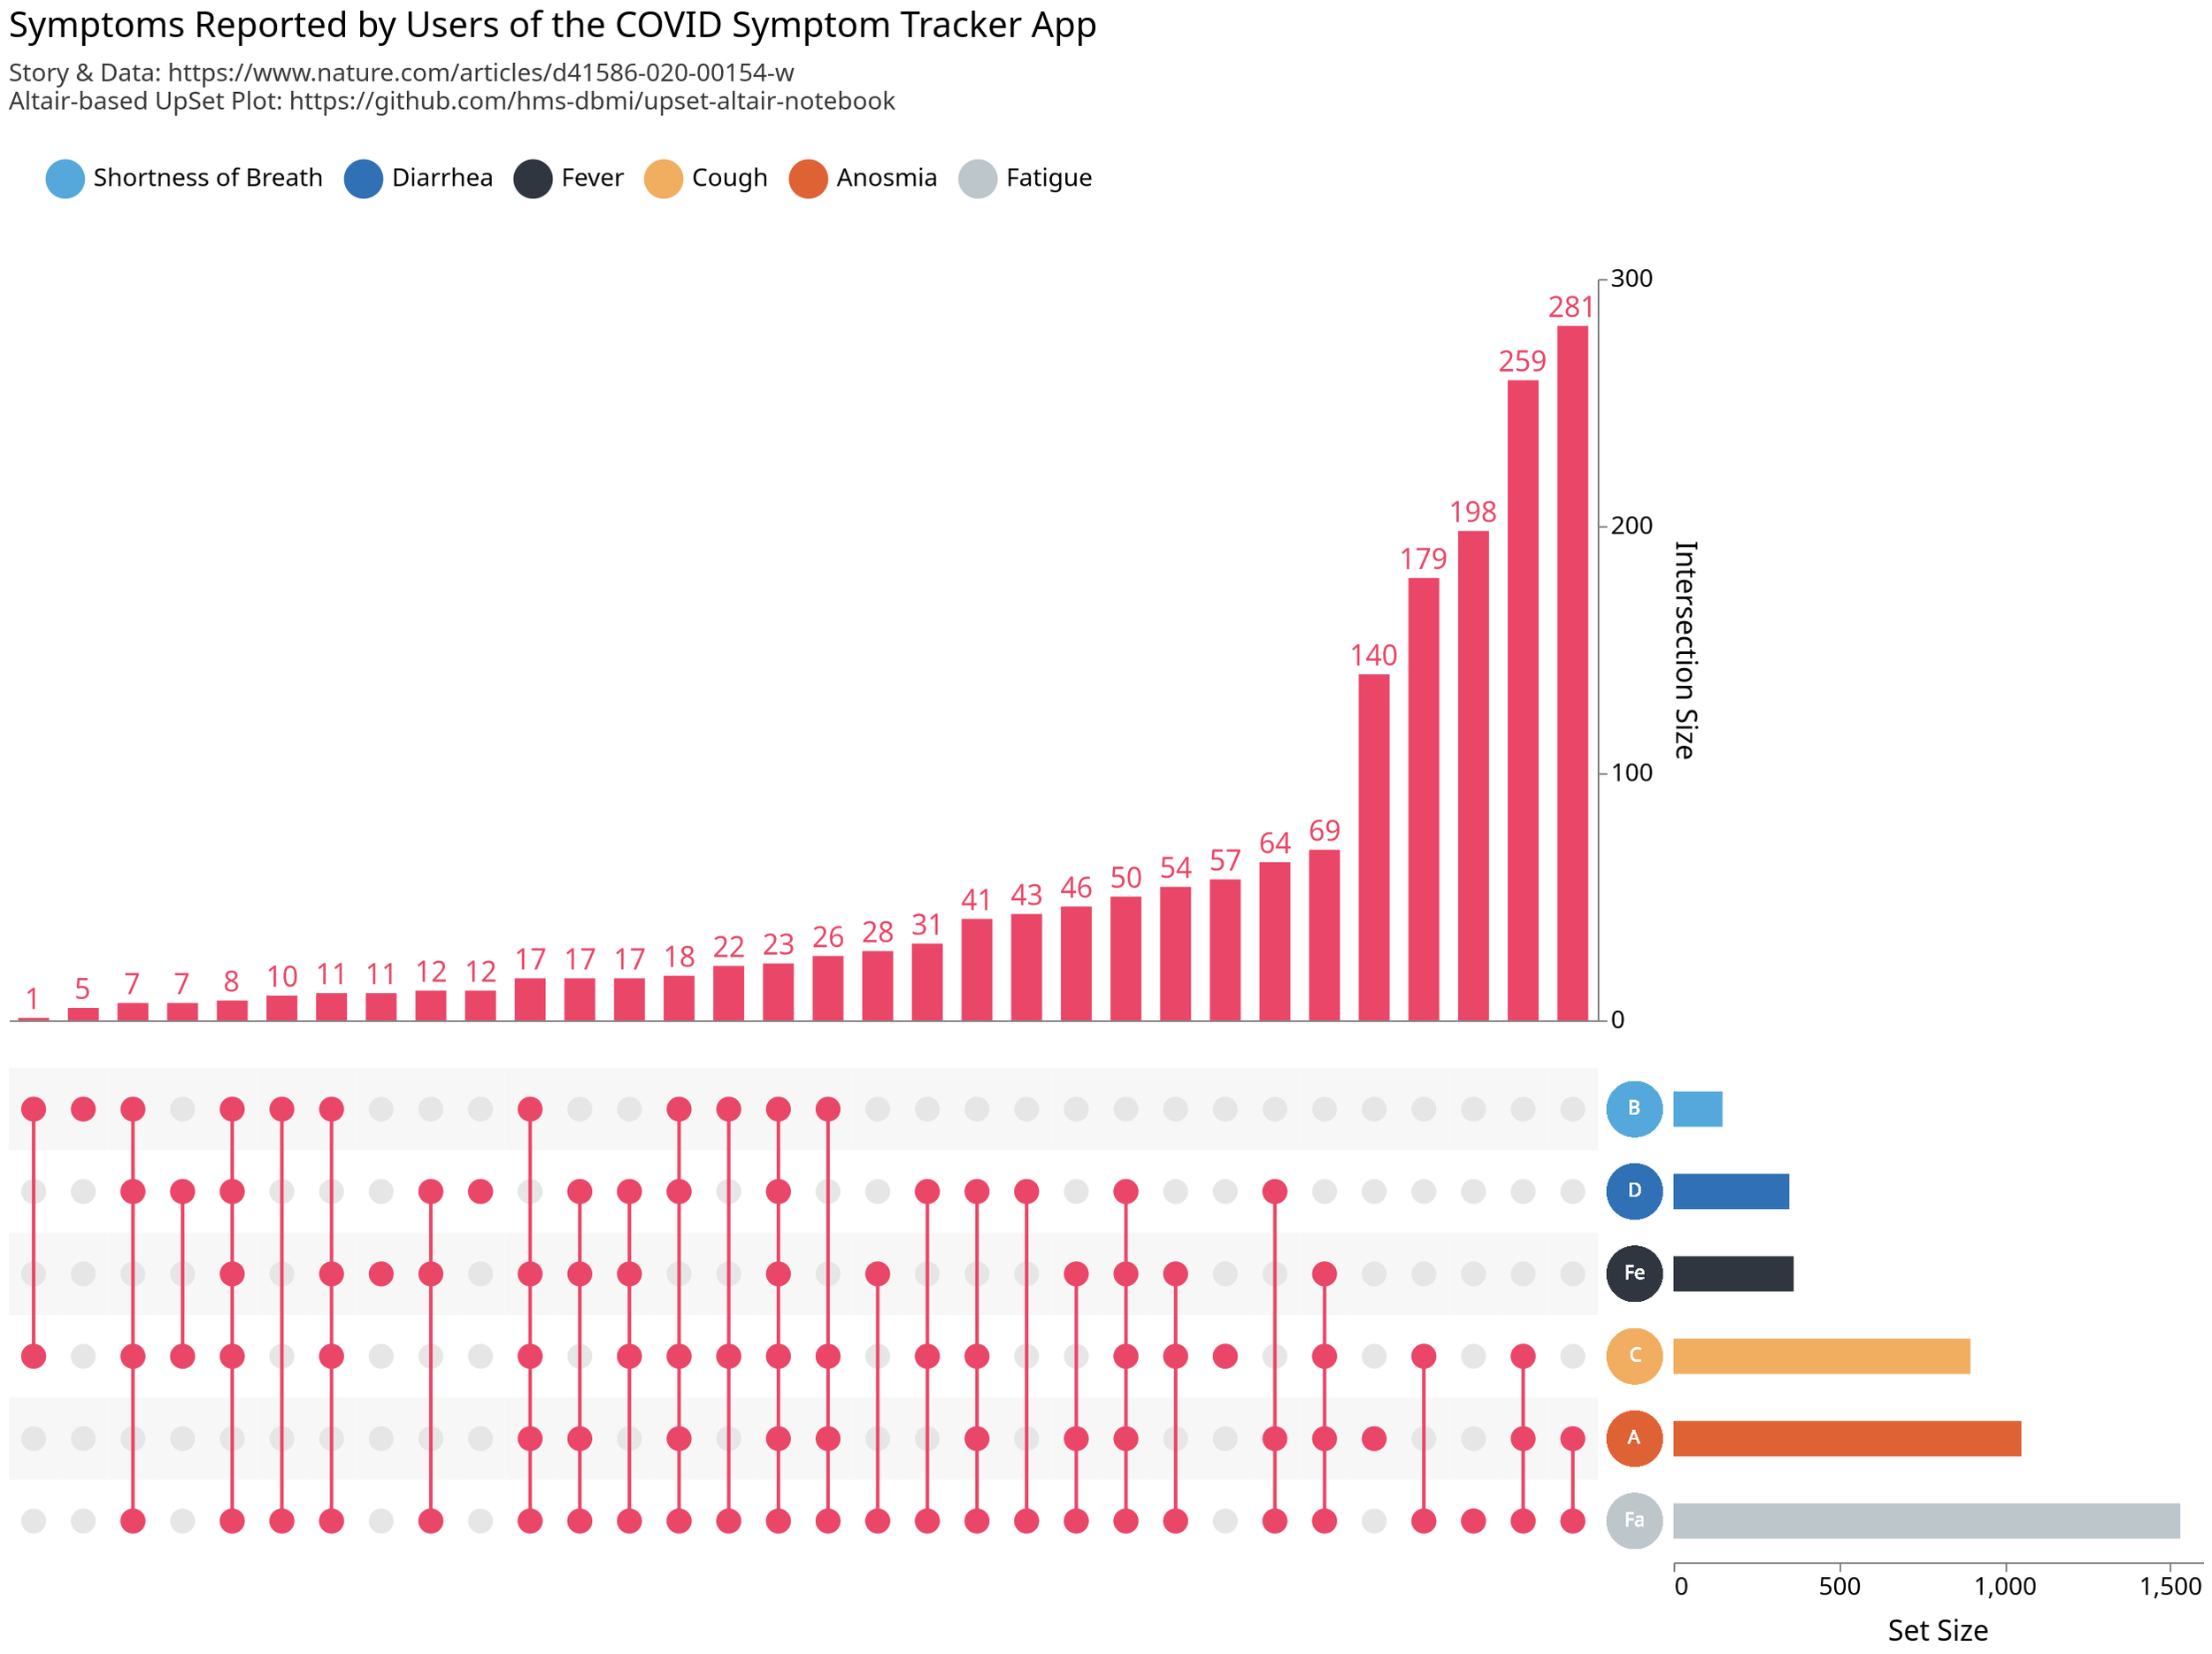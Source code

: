 {"config": {"view": {"continuousWidth": 400, "continuousHeight": 300, "stroke": null}, "axis": {"labelFontSize": 14, "labelFontWeight": 300, "titleFontSize": 16, "titleFontWeight": 400, "titlePadding": 10}, "concat": {"spacing": 0}, "legend": {"labelFontSize": 14, "labelFontWeight": 300, "orient": "top", "padding": 20, "symbolSize": 500.0, "symbolType": "circle", "titleFontSize": 16, "titleFontWeight": 400}, "title": {"anchor": "start", "fontSize": 18, "fontWeight": 400, "subtitlePadding": 10}}, "vconcat": [{"layer": [{"mark": {"type": "bar", "color": "#3A3A3A", "size": 17.5}, "encoding": {"color": {"condition": {"value": "#3A3A3A", "selection": {"not": "selector011"}}, "value": "#EA4667"}, "tooltip": [{"type": "quantitative", "aggregate": "max", "field": "count", "title": "Cardinality"}, {"type": "quantitative", "field": "degree", "title": "Degree"}], "x": {"type": "nominal", "axis": {"domain": true, "grid": false, "labels": false, "ticks": false}, "field": "intersection_id", "sort": {"field": "count", "order": "ascending"}, "title": null}, "y": {"type": "quantitative", "aggregate": "max", "axis": {"grid": false, "orient": "right", "tickCount": 3}, "field": "count", "title": "Intersection Size"}}, "height": 420.0, "selection": {"selector011": {"type": "single", "fields": ["intersection_id"], "on": "mouseover"}, "selector010": {"type": "multi", "fields": ["set"], "bind": "legend"}}, "transform": [{"filter": {"selection": "selector010"}}, {"pivot": "set", "value": "is_intersect", "groupby": ["intersection_id", "count"], "op": "max"}, {"aggregate": [{"op": "sum", "field": "count", "as": "count"}], "groupby": ["Shortness of Breath", "Diarrhea", "Fever", "Cough", "Anosmia", "Fatigue"]}, {"calculate": "(isDefined(datum['Shortness of Breath']) ? datum['Shortness of Breath'] : 0)+(isDefined(datum['Diarrhea']) ? datum['Diarrhea'] : 0)+(isDefined(datum['Fever']) ? datum['Fever'] : 0)+(isDefined(datum['Cough']) ? datum['Cough'] : 0)+(isDefined(datum['Anosmia']) ? datum['Anosmia'] : 0)+(isDefined(datum['Fatigue']) ? datum['Fatigue'] : 0)", "as": "degree"}, {"filter": "(datum['degree'] !== 0)"}, {"window": [{"op": "row_number", "field": "", "as": "intersection_id"}], "frame": [null, null]}, {"fold": ["Shortness of Breath", "Diarrhea", "Fever", "Cough", "Anosmia", "Fatigue"], "as": ["set", "is_intersect"]}, {"lookup": "set", "from": {"data": {"name": "data-edc52b94e708b8ac518e05227a1d24db"}, "key": "set", "fields": ["set_abbre"]}}, {"lookup": "set", "from": {"data": {"name": "data-845b010f0be9092a4e24abf6f511af02"}, "key": "set", "fields": ["set_order"]}}, {"filter": {"selection": "selector010"}}, {"window": [{"op": "distinct", "field": "set", "as": "set_order"}], "frame": [null, 0], "sort": [{"field": "set_order"}]}], "width": 900}, {"mark": {"type": "text", "color": "#3A3A3A", "dy": -10, "size": 16}, "encoding": {"color": {"condition": {"value": "#3A3A3A", "selection": {"not": "selector011"}}, "value": "#EA4667"}, "text": {"type": "quantitative", "field": "count", "format": ".0f"}, "tooltip": [{"type": "quantitative", "aggregate": "max", "field": "count", "title": "Cardinality"}, {"type": "quantitative", "field": "degree", "title": "Degree"}], "x": {"type": "nominal", "axis": {"domain": true, "grid": false, "labels": false, "ticks": false}, "field": "intersection_id", "sort": {"field": "count", "order": "ascending"}, "title": null}, "y": {"type": "quantitative", "aggregate": "max", "axis": {"grid": false, "orient": "right", "tickCount": 3}, "field": "count", "title": "Intersection Size"}}, "height": 420.0, "transform": [{"filter": {"selection": "selector010"}}, {"pivot": "set", "value": "is_intersect", "groupby": ["intersection_id", "count"], "op": "max"}, {"aggregate": [{"op": "sum", "field": "count", "as": "count"}], "groupby": ["Shortness of Breath", "Diarrhea", "Fever", "Cough", "Anosmia", "Fatigue"]}, {"calculate": "(isDefined(datum['Shortness of Breath']) ? datum['Shortness of Breath'] : 0)+(isDefined(datum['Diarrhea']) ? datum['Diarrhea'] : 0)+(isDefined(datum['Fever']) ? datum['Fever'] : 0)+(isDefined(datum['Cough']) ? datum['Cough'] : 0)+(isDefined(datum['Anosmia']) ? datum['Anosmia'] : 0)+(isDefined(datum['Fatigue']) ? datum['Fatigue'] : 0)", "as": "degree"}, {"filter": "(datum['degree'] !== 0)"}, {"window": [{"op": "row_number", "field": "", "as": "intersection_id"}], "frame": [null, null]}, {"fold": ["Shortness of Breath", "Diarrhea", "Fever", "Cough", "Anosmia", "Fatigue"], "as": ["set", "is_intersect"]}, {"lookup": "set", "from": {"data": {"name": "data-edc52b94e708b8ac518e05227a1d24db"}, "key": "set", "fields": ["set_abbre"]}}, {"lookup": "set", "from": {"data": {"name": "data-845b010f0be9092a4e24abf6f511af02"}, "key": "set", "fields": ["set_order"]}}, {"filter": {"selection": "selector010"}}, {"window": [{"op": "distinct", "field": "set", "as": "set_order"}], "frame": [null, 0], "sort": [{"field": "set_order"}]}], "width": 900}]}, {"hconcat": [{"layer": [{"mark": {"type": "circle", "opacity": 1, "size": 200}, "encoding": {"color": {"condition": {"value": "#3A3A3A", "selection": {"not": "selector011"}}, "value": "#EA4667"}, "tooltip": [{"type": "quantitative", "aggregate": "max", "field": "count", "title": "Cardinality"}, {"type": "quantitative", "field": "degree", "title": "Degree"}], "x": {"type": "nominal", "axis": {"domain": false, "grid": false, "labels": false, "ticks": false}, "field": "intersection_id", "sort": {"field": "count", "order": "ascending"}, "title": null}, "y": {"type": "nominal", "axis": {"domain": false, "grid": false, "labels": false, "ticks": false}, "field": "set_order", "title": null}}, "height": 280.0, "selection": {"selector011": {"type": "single", "fields": ["intersection_id"], "on": "mouseover"}, "selector010": {"type": "multi", "fields": ["set"], "bind": "legend"}}, "transform": [{"filter": {"selection": "selector010"}}, {"pivot": "set", "value": "is_intersect", "groupby": ["intersection_id", "count"], "op": "max"}, {"aggregate": [{"op": "sum", "field": "count", "as": "count"}], "groupby": ["Shortness of Breath", "Diarrhea", "Fever", "Cough", "Anosmia", "Fatigue"]}, {"calculate": "(isDefined(datum['Shortness of Breath']) ? datum['Shortness of Breath'] : 0)+(isDefined(datum['Diarrhea']) ? datum['Diarrhea'] : 0)+(isDefined(datum['Fever']) ? datum['Fever'] : 0)+(isDefined(datum['Cough']) ? datum['Cough'] : 0)+(isDefined(datum['Anosmia']) ? datum['Anosmia'] : 0)+(isDefined(datum['Fatigue']) ? datum['Fatigue'] : 0)", "as": "degree"}, {"filter": "(datum['degree'] !== 0)"}, {"window": [{"op": "row_number", "field": "", "as": "intersection_id"}], "frame": [null, null]}, {"fold": ["Shortness of Breath", "Diarrhea", "Fever", "Cough", "Anosmia", "Fatigue"], "as": ["set", "is_intersect"]}, {"lookup": "set", "from": {"data": {"name": "data-edc52b94e708b8ac518e05227a1d24db"}, "key": "set", "fields": ["set_abbre"]}}, {"lookup": "set", "from": {"data": {"name": "data-845b010f0be9092a4e24abf6f511af02"}, "key": "set", "fields": ["set_order"]}}, {"filter": {"selection": "selector010"}}, {"window": [{"op": "distinct", "field": "set", "as": "set_order"}], "frame": [null, 0], "sort": [{"field": "set_order"}]}, {"filter": "(datum['is_intersect'] === 1)"}], "width": 900}, {"mark": "rect", "encoding": {"color": {"value": "#F7F7F7"}, "tooltip": [{"type": "quantitative", "aggregate": "max", "field": "count", "title": "Cardinality"}, {"type": "quantitative", "field": "degree", "title": "Degree"}], "x": {"type": "nominal", "axis": {"domain": false, "grid": false, "labels": false, "ticks": false}, "field": "intersection_id", "sort": {"field": "count", "order": "ascending"}, "title": null}, "y": {"type": "nominal", "axis": {"domain": false, "grid": false, "labels": false, "ticks": false}, "field": "set_order", "title": null}}, "height": 280.0, "transform": [{"filter": {"selection": "selector010"}}, {"pivot": "set", "value": "is_intersect", "groupby": ["intersection_id", "count"], "op": "max"}, {"aggregate": [{"op": "sum", "field": "count", "as": "count"}], "groupby": ["Shortness of Breath", "Diarrhea", "Fever", "Cough", "Anosmia", "Fatigue"]}, {"calculate": "(isDefined(datum['Shortness of Breath']) ? datum['Shortness of Breath'] : 0)+(isDefined(datum['Diarrhea']) ? datum['Diarrhea'] : 0)+(isDefined(datum['Fever']) ? datum['Fever'] : 0)+(isDefined(datum['Cough']) ? datum['Cough'] : 0)+(isDefined(datum['Anosmia']) ? datum['Anosmia'] : 0)+(isDefined(datum['Fatigue']) ? datum['Fatigue'] : 0)", "as": "degree"}, {"filter": "(datum['degree'] !== 0)"}, {"window": [{"op": "row_number", "field": "", "as": "intersection_id"}], "frame": [null, null]}, {"fold": ["Shortness of Breath", "Diarrhea", "Fever", "Cough", "Anosmia", "Fatigue"], "as": ["set", "is_intersect"]}, {"lookup": "set", "from": {"data": {"name": "data-edc52b94e708b8ac518e05227a1d24db"}, "key": "set", "fields": ["set_abbre"]}}, {"lookup": "set", "from": {"data": {"name": "data-845b010f0be9092a4e24abf6f511af02"}, "key": "set", "fields": ["set_order"]}}, {"filter": {"selection": "selector010"}}, {"window": [{"op": "distinct", "field": "set", "as": "set_order"}], "frame": [null, 0], "sort": [{"field": "set_order"}]}, {"filter": "((datum['set_order'] % 2) === 1)"}], "width": 900}, {"mark": {"type": "circle", "opacity": 1, "size": 200}, "encoding": {"color": {"value": "#E6E6E6"}, "tooltip": [{"type": "quantitative", "aggregate": "max", "field": "count", "title": "Cardinality"}, {"type": "quantitative", "field": "degree", "title": "Degree"}], "x": {"type": "nominal", "axis": {"domain": false, "grid": false, "labels": false, "ticks": false}, "field": "intersection_id", "sort": {"field": "count", "order": "ascending"}, "title": null}, "y": {"type": "nominal", "axis": {"domain": false, "grid": false, "labels": false, "ticks": false}, "field": "set_order", "title": null}}, "height": 280.0, "transform": [{"filter": {"selection": "selector010"}}, {"pivot": "set", "value": "is_intersect", "groupby": ["intersection_id", "count"], "op": "max"}, {"aggregate": [{"op": "sum", "field": "count", "as": "count"}], "groupby": ["Shortness of Breath", "Diarrhea", "Fever", "Cough", "Anosmia", "Fatigue"]}, {"calculate": "(isDefined(datum['Shortness of Breath']) ? datum['Shortness of Breath'] : 0)+(isDefined(datum['Diarrhea']) ? datum['Diarrhea'] : 0)+(isDefined(datum['Fever']) ? datum['Fever'] : 0)+(isDefined(datum['Cough']) ? datum['Cough'] : 0)+(isDefined(datum['Anosmia']) ? datum['Anosmia'] : 0)+(isDefined(datum['Fatigue']) ? datum['Fatigue'] : 0)", "as": "degree"}, {"filter": "(datum['degree'] !== 0)"}, {"window": [{"op": "row_number", "field": "", "as": "intersection_id"}], "frame": [null, null]}, {"fold": ["Shortness of Breath", "Diarrhea", "Fever", "Cough", "Anosmia", "Fatigue"], "as": ["set", "is_intersect"]}, {"lookup": "set", "from": {"data": {"name": "data-edc52b94e708b8ac518e05227a1d24db"}, "key": "set", "fields": ["set_abbre"]}}, {"lookup": "set", "from": {"data": {"name": "data-845b010f0be9092a4e24abf6f511af02"}, "key": "set", "fields": ["set_order"]}}, {"filter": {"selection": "selector010"}}, {"window": [{"op": "distinct", "field": "set", "as": "set_order"}], "frame": [null, 0], "sort": [{"field": "set_order"}]}], "width": 900}, {"mark": {"type": "bar", "color": "#3A3A3A", "size": 2}, "encoding": {"color": {"condition": {"value": "#3A3A3A", "selection": {"not": "selector011"}}, "value": "#EA4667"}, "tooltip": [{"type": "quantitative", "aggregate": "max", "field": "count", "title": "Cardinality"}, {"type": "quantitative", "field": "degree", "title": "Degree"}], "x": {"type": "nominal", "axis": {"domain": true, "grid": false, "labels": false, "ticks": false}, "field": "intersection_id", "sort": {"field": "count", "order": "ascending"}, "title": null}, "y": {"type": "nominal", "aggregate": "min", "field": "set_order"}, "y2": {"aggregate": "max", "field": "set_order"}}, "height": 420.0, "transform": [{"filter": {"selection": "selector010"}}, {"pivot": "set", "value": "is_intersect", "groupby": ["intersection_id", "count"], "op": "max"}, {"aggregate": [{"op": "sum", "field": "count", "as": "count"}], "groupby": ["Shortness of Breath", "Diarrhea", "Fever", "Cough", "Anosmia", "Fatigue"]}, {"calculate": "(isDefined(datum['Shortness of Breath']) ? datum['Shortness of Breath'] : 0)+(isDefined(datum['Diarrhea']) ? datum['Diarrhea'] : 0)+(isDefined(datum['Fever']) ? datum['Fever'] : 0)+(isDefined(datum['Cough']) ? datum['Cough'] : 0)+(isDefined(datum['Anosmia']) ? datum['Anosmia'] : 0)+(isDefined(datum['Fatigue']) ? datum['Fatigue'] : 0)", "as": "degree"}, {"filter": "(datum['degree'] !== 0)"}, {"window": [{"op": "row_number", "field": "", "as": "intersection_id"}], "frame": [null, null]}, {"fold": ["Shortness of Breath", "Diarrhea", "Fever", "Cough", "Anosmia", "Fatigue"], "as": ["set", "is_intersect"]}, {"lookup": "set", "from": {"data": {"name": "data-edc52b94e708b8ac518e05227a1d24db"}, "key": "set", "fields": ["set_abbre"]}}, {"lookup": "set", "from": {"data": {"name": "data-845b010f0be9092a4e24abf6f511af02"}, "key": "set", "fields": ["set_order"]}}, {"filter": {"selection": "selector010"}}, {"window": [{"op": "distinct", "field": "set", "as": "set_order"}], "frame": [null, 0], "sort": [{"field": "set_order"}]}, {"filter": "(datum['is_intersect'] === 1)"}], "width": 900}, {"mark": {"type": "circle", "opacity": 1, "size": 200}, "encoding": {"color": {"condition": {"value": "#3A3A3A", "selection": {"not": "selector011"}}, "value": "#EA4667"}, "tooltip": [{"type": "quantitative", "aggregate": "max", "field": "count", "title": "Cardinality"}, {"type": "quantitative", "field": "degree", "title": "Degree"}], "x": {"type": "nominal", "axis": {"domain": false, "grid": false, "labels": false, "ticks": false}, "field": "intersection_id", "sort": {"field": "count", "order": "ascending"}, "title": null}, "y": {"type": "nominal", "axis": {"domain": false, "grid": false, "labels": false, "ticks": false}, "field": "set_order", "title": null}}, "height": 280.0, "transform": [{"filter": {"selection": "selector010"}}, {"pivot": "set", "value": "is_intersect", "groupby": ["intersection_id", "count"], "op": "max"}, {"aggregate": [{"op": "sum", "field": "count", "as": "count"}], "groupby": ["Shortness of Breath", "Diarrhea", "Fever", "Cough", "Anosmia", "Fatigue"]}, {"calculate": "(isDefined(datum['Shortness of Breath']) ? datum['Shortness of Breath'] : 0)+(isDefined(datum['Diarrhea']) ? datum['Diarrhea'] : 0)+(isDefined(datum['Fever']) ? datum['Fever'] : 0)+(isDefined(datum['Cough']) ? datum['Cough'] : 0)+(isDefined(datum['Anosmia']) ? datum['Anosmia'] : 0)+(isDefined(datum['Fatigue']) ? datum['Fatigue'] : 0)", "as": "degree"}, {"filter": "(datum['degree'] !== 0)"}, {"window": [{"op": "row_number", "field": "", "as": "intersection_id"}], "frame": [null, null]}, {"fold": ["Shortness of Breath", "Diarrhea", "Fever", "Cough", "Anosmia", "Fatigue"], "as": ["set", "is_intersect"]}, {"lookup": "set", "from": {"data": {"name": "data-edc52b94e708b8ac518e05227a1d24db"}, "key": "set", "fields": ["set_abbre"]}}, {"lookup": "set", "from": {"data": {"name": "data-845b010f0be9092a4e24abf6f511af02"}, "key": "set", "fields": ["set_order"]}}, {"filter": {"selection": "selector010"}}, {"window": [{"op": "distinct", "field": "set", "as": "set_order"}], "frame": [null, 0], "sort": [{"field": "set_order"}]}, {"filter": "(datum['is_intersect'] === 1)"}], "width": 900}]}, {"layer": [{"mark": {"type": "circle", "size": 1000}, "encoding": {"color": {"type": "nominal", "field": "set", "scale": {"domain": ["Shortness of Breath", "Diarrhea", "Fever", "Cough", "Anosmia", "Fatigue"], "range": ["#55A8DB", "#3070B5", "#30363F", "#F1AD60", "#DF6234", "#BDC6CA"]}, "title": null}, "opacity": {"value": 1}, "y": {"type": "nominal", "axis": {"domain": false, "grid": false, "labels": false, "ticks": false}, "field": "set_order", "title": null}}, "selection": {"selector010": {"type": "multi", "fields": ["set"], "bind": "legend"}}, "transform": [{"filter": {"selection": "selector010"}}, {"pivot": "set", "value": "is_intersect", "groupby": ["intersection_id", "count"], "op": "max"}, {"aggregate": [{"op": "sum", "field": "count", "as": "count"}], "groupby": ["Shortness of Breath", "Diarrhea", "Fever", "Cough", "Anosmia", "Fatigue"]}, {"calculate": "(isDefined(datum['Shortness of Breath']) ? datum['Shortness of Breath'] : 0)+(isDefined(datum['Diarrhea']) ? datum['Diarrhea'] : 0)+(isDefined(datum['Fever']) ? datum['Fever'] : 0)+(isDefined(datum['Cough']) ? datum['Cough'] : 0)+(isDefined(datum['Anosmia']) ? datum['Anosmia'] : 0)+(isDefined(datum['Fatigue']) ? datum['Fatigue'] : 0)", "as": "degree"}, {"filter": "(datum['degree'] !== 0)"}, {"window": [{"op": "row_number", "field": "", "as": "intersection_id"}], "frame": [null, null]}, {"fold": ["Shortness of Breath", "Diarrhea", "Fever", "Cough", "Anosmia", "Fatigue"], "as": ["set", "is_intersect"]}, {"lookup": "set", "from": {"data": {"name": "data-edc52b94e708b8ac518e05227a1d24db"}, "key": "set", "fields": ["set_abbre"]}}, {"lookup": "set", "from": {"data": {"name": "data-845b010f0be9092a4e24abf6f511af02"}, "key": "set", "fields": ["set_order"]}}, {"filter": {"selection": "selector010"}}, {"window": [{"op": "distinct", "field": "set", "as": "set_order"}], "frame": [null, 0], "sort": [{"field": "set_order"}]}]}, {"mark": {"type": "text", "align": "center"}, "encoding": {"color": {"value": "white"}, "opacity": {"value": 1}, "text": {"type": "nominal", "field": "set_abbre"}, "y": {"type": "nominal", "axis": {"domain": false, "grid": false, "labels": false, "ticks": false}, "field": "set_order", "title": null}}, "transform": [{"filter": {"selection": "selector010"}}, {"pivot": "set", "value": "is_intersect", "groupby": ["intersection_id", "count"], "op": "max"}, {"aggregate": [{"op": "sum", "field": "count", "as": "count"}], "groupby": ["Shortness of Breath", "Diarrhea", "Fever", "Cough", "Anosmia", "Fatigue"]}, {"calculate": "(isDefined(datum['Shortness of Breath']) ? datum['Shortness of Breath'] : 0)+(isDefined(datum['Diarrhea']) ? datum['Diarrhea'] : 0)+(isDefined(datum['Fever']) ? datum['Fever'] : 0)+(isDefined(datum['Cough']) ? datum['Cough'] : 0)+(isDefined(datum['Anosmia']) ? datum['Anosmia'] : 0)+(isDefined(datum['Fatigue']) ? datum['Fatigue'] : 0)", "as": "degree"}, {"filter": "(datum['degree'] !== 0)"}, {"window": [{"op": "row_number", "field": "", "as": "intersection_id"}], "frame": [null, null]}, {"fold": ["Shortness of Breath", "Diarrhea", "Fever", "Cough", "Anosmia", "Fatigue"], "as": ["set", "is_intersect"]}, {"lookup": "set", "from": {"data": {"name": "data-edc52b94e708b8ac518e05227a1d24db"}, "key": "set", "fields": ["set_abbre"]}}, {"lookup": "set", "from": {"data": {"name": "data-845b010f0be9092a4e24abf6f511af02"}, "key": "set", "fields": ["set_order"]}}, {"filter": {"selection": "selector010"}}, {"window": [{"op": "distinct", "field": "set", "as": "set_order"}], "frame": [null, 0], "sort": [{"field": "set_order"}]}]}]}, {"mark": {"type": "bar", "size": 20}, "encoding": {"color": {"type": "nominal", "field": "set", "scale": {"domain": ["Shortness of Breath", "Diarrhea", "Fever", "Cough", "Anosmia", "Fatigue"], "range": ["#55A8DB", "#3070B5", "#30363F", "#F1AD60", "#DF6234", "#BDC6CA"]}, "title": null}, "opacity": {"value": 1}, "x": {"type": "quantitative", "aggregate": "sum", "axis": {"grid": false, "tickCount": 3}, "field": "count", "title": "Set Size"}, "y": {"type": "nominal", "axis": {"domain": false, "grid": false, "labels": false, "ticks": false}, "field": "set_order", "title": null}}, "selection": {"selector010": {"type": "multi", "fields": ["set"], "bind": "legend"}}, "transform": [{"filter": {"selection": "selector010"}}, {"pivot": "set", "value": "is_intersect", "groupby": ["intersection_id", "count"], "op": "max"}, {"aggregate": [{"op": "sum", "field": "count", "as": "count"}], "groupby": ["Shortness of Breath", "Diarrhea", "Fever", "Cough", "Anosmia", "Fatigue"]}, {"calculate": "(isDefined(datum['Shortness of Breath']) ? datum['Shortness of Breath'] : 0)+(isDefined(datum['Diarrhea']) ? datum['Diarrhea'] : 0)+(isDefined(datum['Fever']) ? datum['Fever'] : 0)+(isDefined(datum['Cough']) ? datum['Cough'] : 0)+(isDefined(datum['Anosmia']) ? datum['Anosmia'] : 0)+(isDefined(datum['Fatigue']) ? datum['Fatigue'] : 0)", "as": "degree"}, {"filter": "(datum['degree'] !== 0)"}, {"window": [{"op": "row_number", "field": "", "as": "intersection_id"}], "frame": [null, null]}, {"fold": ["Shortness of Breath", "Diarrhea", "Fever", "Cough", "Anosmia", "Fatigue"], "as": ["set", "is_intersect"]}, {"lookup": "set", "from": {"data": {"name": "data-edc52b94e708b8ac518e05227a1d24db"}, "key": "set", "fields": ["set_abbre"]}}, {"lookup": "set", "from": {"data": {"name": "data-845b010f0be9092a4e24abf6f511af02"}, "key": "set", "fields": ["set_order"]}}, {"filter": {"selection": "selector010"}}, {"window": [{"op": "distinct", "field": "set", "as": "set_order"}], "frame": [null, 0], "sort": [{"field": "set_order"}]}, {"filter": "(datum['is_intersect'] === 1)"}], "width": 300}], "resolve": {"scale": {"y": "shared"}}, "spacing": 5}], "data": {"name": "data-51a18922e537214846aa112d1ccd2e10"}, "spacing": 20, "title": {"text": "Symptoms Reported by Users of the COVID Symptom Tracker App", "subtitle": ["Story & Data: https://www.nature.com/articles/d41586-020-00154-w", "Altair-based UpSet Plot: https://github.com/hms-dbmi/upset-altair-notebook"], "fontSize": 20, "fontWeight": 500, "subtitleColor": "#3A3A3A", "subtitleFontSize": 14}, "$schema": "https://vega.github.io/schema/vega-lite/v4.0.0.json", "datasets": {"data-51a18922e537214846aa112d1ccd2e10": [{"intersection_id": 23, "count": 1, "degree": 2, "set": "Shortness of Breath", "is_intersect": 1}, {"intersection_id": 21, "count": 5, "degree": 1, "set": "Shortness of Breath", "is_intersect": 1}, {"intersection_id": 28, "count": 7, "degree": 4, "set": "Shortness of Breath", "is_intersect": 1}, {"intersection_id": 14, "count": 7, "degree": 2, "set": "Shortness of Breath", "is_intersect": 0}, {"intersection_id": 30, "count": 8, "degree": 5, "set": "Shortness of Breath", "is_intersect": 1}, {"intersection_id": 22, "count": 10, "degree": 2, "set": "Shortness of Breath", "is_intersect": 1}, {"intersection_id": 26, "count": 11, "degree": 4, "set": "Shortness of Breath", "is_intersect": 1}, {"intersection_id": 6, "count": 11, "degree": 1, "set": "Shortness of Breath", "is_intersect": 0}, {"intersection_id": 17, "count": 12, "degree": 3, "set": "Shortness of Breath", "is_intersect": 0}, {"intersection_id": 11, "count": 12, "degree": 1, "set": "Shortness of Breath", "is_intersect": 0}, {"intersection_id": 27, "count": 17, "degree": 5, "set": "Shortness of Breath", "is_intersect": 1}, {"intersection_id": 18, "count": 17, "degree": 4, "set": "Shortness of Breath", "is_intersect": 0}, {"intersection_id": 19, "count": 17, "degree": 4, "set": "Shortness of Breath", "is_intersect": 0}, {"intersection_id": 29, "count": 18, "degree": 5, "set": "Shortness of Breath", "is_intersect": 1}, {"intersection_id": 24, "count": 22, "degree": 3, "set": "Shortness of Breath", "is_intersect": 1}, {"intersection_id": 31, "count": 23, "degree": 6, "set": "Shortness of Breath", "is_intersect": 1}, {"intersection_id": 25, "count": 26, "degree": 4, "set": "Shortness of Breath", "is_intersect": 1}, {"intersection_id": 7, "count": 28, "degree": 2, "set": "Shortness of Breath", "is_intersect": 0}, {"intersection_id": 15, "count": 31, "degree": 3, "set": "Shortness of Breath", "is_intersect": 0}, {"intersection_id": 16, "count": 41, "degree": 4, "set": "Shortness of Breath", "is_intersect": 0}, {"intersection_id": 12, "count": 43, "degree": 2, "set": "Shortness of Breath", "is_intersect": 0}, {"intersection_id": 8, "count": 46, "degree": 3, "set": "Shortness of Breath", "is_intersect": 0}, {"intersection_id": 20, "count": 50, "degree": 5, "set": "Shortness of Breath", "is_intersect": 0}, {"intersection_id": 9, "count": 54, "degree": 3, "set": "Shortness of Breath", "is_intersect": 0}, {"intersection_id": 3, "count": 57, "degree": 1, "set": "Shortness of Breath", "is_intersect": 0}, {"intersection_id": 13, "count": 64, "degree": 3, "set": "Shortness of Breath", "is_intersect": 0}, {"intersection_id": 10, "count": 69, "degree": 4, "set": "Shortness of Breath", "is_intersect": 0}, {"intersection_id": 1, "count": 140, "degree": 1, "set": "Shortness of Breath", "is_intersect": 0}, {"intersection_id": 4, "count": 179, "degree": 2, "set": "Shortness of Breath", "is_intersect": 0}, {"intersection_id": 0, "count": 198, "degree": 1, "set": "Shortness of Breath", "is_intersect": 0}, {"intersection_id": 5, "count": 259, "degree": 3, "set": "Shortness of Breath", "is_intersect": 0}, {"intersection_id": 2, "count": 281, "degree": 2, "set": "Shortness of Breath", "is_intersect": 0}, {"intersection_id": 23, "count": 1, "degree": 2, "set": "Diarrhea", "is_intersect": 0}, {"intersection_id": 21, "count": 5, "degree": 1, "set": "Diarrhea", "is_intersect": 0}, {"intersection_id": 28, "count": 7, "degree": 4, "set": "Diarrhea", "is_intersect": 1}, {"intersection_id": 14, "count": 7, "degree": 2, "set": "Diarrhea", "is_intersect": 1}, {"intersection_id": 30, "count": 8, "degree": 5, "set": "Diarrhea", "is_intersect": 1}, {"intersection_id": 22, "count": 10, "degree": 2, "set": "Diarrhea", "is_intersect": 0}, {"intersection_id": 26, "count": 11, "degree": 4, "set": "Diarrhea", "is_intersect": 0}, {"intersection_id": 6, "count": 11, "degree": 1, "set": "Diarrhea", "is_intersect": 0}, {"intersection_id": 17, "count": 12, "degree": 3, "set": "Diarrhea", "is_intersect": 1}, {"intersection_id": 11, "count": 12, "degree": 1, "set": "Diarrhea", "is_intersect": 1}, {"intersection_id": 27, "count": 17, "degree": 5, "set": "Diarrhea", "is_intersect": 0}, {"intersection_id": 18, "count": 17, "degree": 4, "set": "Diarrhea", "is_intersect": 1}, {"intersection_id": 19, "count": 17, "degree": 4, "set": "Diarrhea", "is_intersect": 1}, {"intersection_id": 29, "count": 18, "degree": 5, "set": "Diarrhea", "is_intersect": 1}, {"intersection_id": 24, "count": 22, "degree": 3, "set": "Diarrhea", "is_intersect": 0}, {"intersection_id": 31, "count": 23, "degree": 6, "set": "Diarrhea", "is_intersect": 1}, {"intersection_id": 25, "count": 26, "degree": 4, "set": "Diarrhea", "is_intersect": 0}, {"intersection_id": 7, "count": 28, "degree": 2, "set": "Diarrhea", "is_intersect": 0}, {"intersection_id": 15, "count": 31, "degree": 3, "set": "Diarrhea", "is_intersect": 1}, {"intersection_id": 16, "count": 41, "degree": 4, "set": "Diarrhea", "is_intersect": 1}, {"intersection_id": 12, "count": 43, "degree": 2, "set": "Diarrhea", "is_intersect": 1}, {"intersection_id": 8, "count": 46, "degree": 3, "set": "Diarrhea", "is_intersect": 0}, {"intersection_id": 20, "count": 50, "degree": 5, "set": "Diarrhea", "is_intersect": 1}, {"intersection_id": 9, "count": 54, "degree": 3, "set": "Diarrhea", "is_intersect": 0}, {"intersection_id": 3, "count": 57, "degree": 1, "set": "Diarrhea", "is_intersect": 0}, {"intersection_id": 13, "count": 64, "degree": 3, "set": "Diarrhea", "is_intersect": 1}, {"intersection_id": 10, "count": 69, "degree": 4, "set": "Diarrhea", "is_intersect": 0}, {"intersection_id": 1, "count": 140, "degree": 1, "set": "Diarrhea", "is_intersect": 0}, {"intersection_id": 4, "count": 179, "degree": 2, "set": "Diarrhea", "is_intersect": 0}, {"intersection_id": 0, "count": 198, "degree": 1, "set": "Diarrhea", "is_intersect": 0}, {"intersection_id": 5, "count": 259, "degree": 3, "set": "Diarrhea", "is_intersect": 0}, {"intersection_id": 2, "count": 281, "degree": 2, "set": "Diarrhea", "is_intersect": 0}, {"intersection_id": 23, "count": 1, "degree": 2, "set": "Fever", "is_intersect": 0}, {"intersection_id": 21, "count": 5, "degree": 1, "set": "Fever", "is_intersect": 0}, {"intersection_id": 28, "count": 7, "degree": 4, "set": "Fever", "is_intersect": 0}, {"intersection_id": 14, "count": 7, "degree": 2, "set": "Fever", "is_intersect": 0}, {"intersection_id": 30, "count": 8, "degree": 5, "set": "Fever", "is_intersect": 1}, {"intersection_id": 22, "count": 10, "degree": 2, "set": "Fever", "is_intersect": 0}, {"intersection_id": 26, "count": 11, "degree": 4, "set": "Fever", "is_intersect": 1}, {"intersection_id": 6, "count": 11, "degree": 1, "set": "Fever", "is_intersect": 1}, {"intersection_id": 17, "count": 12, "degree": 3, "set": "Fever", "is_intersect": 1}, {"intersection_id": 11, "count": 12, "degree": 1, "set": "Fever", "is_intersect": 0}, {"intersection_id": 27, "count": 17, "degree": 5, "set": "Fever", "is_intersect": 1}, {"intersection_id": 18, "count": 17, "degree": 4, "set": "Fever", "is_intersect": 1}, {"intersection_id": 19, "count": 17, "degree": 4, "set": "Fever", "is_intersect": 1}, {"intersection_id": 29, "count": 18, "degree": 5, "set": "Fever", "is_intersect": 0}, {"intersection_id": 24, "count": 22, "degree": 3, "set": "Fever", "is_intersect": 0}, {"intersection_id": 31, "count": 23, "degree": 6, "set": "Fever", "is_intersect": 1}, {"intersection_id": 25, "count": 26, "degree": 4, "set": "Fever", "is_intersect": 0}, {"intersection_id": 7, "count": 28, "degree": 2, "set": "Fever", "is_intersect": 1}, {"intersection_id": 15, "count": 31, "degree": 3, "set": "Fever", "is_intersect": 0}, {"intersection_id": 16, "count": 41, "degree": 4, "set": "Fever", "is_intersect": 0}, {"intersection_id": 12, "count": 43, "degree": 2, "set": "Fever", "is_intersect": 0}, {"intersection_id": 8, "count": 46, "degree": 3, "set": "Fever", "is_intersect": 1}, {"intersection_id": 20, "count": 50, "degree": 5, "set": "Fever", "is_intersect": 1}, {"intersection_id": 9, "count": 54, "degree": 3, "set": "Fever", "is_intersect": 1}, {"intersection_id": 3, "count": 57, "degree": 1, "set": "Fever", "is_intersect": 0}, {"intersection_id": 13, "count": 64, "degree": 3, "set": "Fever", "is_intersect": 0}, {"intersection_id": 10, "count": 69, "degree": 4, "set": "Fever", "is_intersect": 1}, {"intersection_id": 1, "count": 140, "degree": 1, "set": "Fever", "is_intersect": 0}, {"intersection_id": 4, "count": 179, "degree": 2, "set": "Fever", "is_intersect": 0}, {"intersection_id": 0, "count": 198, "degree": 1, "set": "Fever", "is_intersect": 0}, {"intersection_id": 5, "count": 259, "degree": 3, "set": "Fever", "is_intersect": 0}, {"intersection_id": 2, "count": 281, "degree": 2, "set": "Fever", "is_intersect": 0}, {"intersection_id": 23, "count": 1, "degree": 2, "set": "Cough", "is_intersect": 1}, {"intersection_id": 21, "count": 5, "degree": 1, "set": "Cough", "is_intersect": 0}, {"intersection_id": 28, "count": 7, "degree": 4, "set": "Cough", "is_intersect": 1}, {"intersection_id": 14, "count": 7, "degree": 2, "set": "Cough", "is_intersect": 1}, {"intersection_id": 30, "count": 8, "degree": 5, "set": "Cough", "is_intersect": 1}, {"intersection_id": 22, "count": 10, "degree": 2, "set": "Cough", "is_intersect": 0}, {"intersection_id": 26, "count": 11, "degree": 4, "set": "Cough", "is_intersect": 1}, {"intersection_id": 6, "count": 11, "degree": 1, "set": "Cough", "is_intersect": 0}, {"intersection_id": 17, "count": 12, "degree": 3, "set": "Cough", "is_intersect": 0}, {"intersection_id": 11, "count": 12, "degree": 1, "set": "Cough", "is_intersect": 0}, {"intersection_id": 27, "count": 17, "degree": 5, "set": "Cough", "is_intersect": 1}, {"intersection_id": 18, "count": 17, "degree": 4, "set": "Cough", "is_intersect": 0}, {"intersection_id": 19, "count": 17, "degree": 4, "set": "Cough", "is_intersect": 1}, {"intersection_id": 29, "count": 18, "degree": 5, "set": "Cough", "is_intersect": 1}, {"intersection_id": 24, "count": 22, "degree": 3, "set": "Cough", "is_intersect": 1}, {"intersection_id": 31, "count": 23, "degree": 6, "set": "Cough", "is_intersect": 1}, {"intersection_id": 25, "count": 26, "degree": 4, "set": "Cough", "is_intersect": 1}, {"intersection_id": 7, "count": 28, "degree": 2, "set": "Cough", "is_intersect": 0}, {"intersection_id": 15, "count": 31, "degree": 3, "set": "Cough", "is_intersect": 1}, {"intersection_id": 16, "count": 41, "degree": 4, "set": "Cough", "is_intersect": 1}, {"intersection_id": 12, "count": 43, "degree": 2, "set": "Cough", "is_intersect": 0}, {"intersection_id": 8, "count": 46, "degree": 3, "set": "Cough", "is_intersect": 0}, {"intersection_id": 20, "count": 50, "degree": 5, "set": "Cough", "is_intersect": 1}, {"intersection_id": 9, "count": 54, "degree": 3, "set": "Cough", "is_intersect": 1}, {"intersection_id": 3, "count": 57, "degree": 1, "set": "Cough", "is_intersect": 1}, {"intersection_id": 13, "count": 64, "degree": 3, "set": "Cough", "is_intersect": 0}, {"intersection_id": 10, "count": 69, "degree": 4, "set": "Cough", "is_intersect": 1}, {"intersection_id": 1, "count": 140, "degree": 1, "set": "Cough", "is_intersect": 0}, {"intersection_id": 4, "count": 179, "degree": 2, "set": "Cough", "is_intersect": 1}, {"intersection_id": 0, "count": 198, "degree": 1, "set": "Cough", "is_intersect": 0}, {"intersection_id": 5, "count": 259, "degree": 3, "set": "Cough", "is_intersect": 1}, {"intersection_id": 2, "count": 281, "degree": 2, "set": "Cough", "is_intersect": 0}, {"intersection_id": 23, "count": 1, "degree": 2, "set": "Anosmia", "is_intersect": 0}, {"intersection_id": 21, "count": 5, "degree": 1, "set": "Anosmia", "is_intersect": 0}, {"intersection_id": 28, "count": 7, "degree": 4, "set": "Anosmia", "is_intersect": 0}, {"intersection_id": 14, "count": 7, "degree": 2, "set": "Anosmia", "is_intersect": 0}, {"intersection_id": 30, "count": 8, "degree": 5, "set": "Anosmia", "is_intersect": 0}, {"intersection_id": 22, "count": 10, "degree": 2, "set": "Anosmia", "is_intersect": 0}, {"intersection_id": 26, "count": 11, "degree": 4, "set": "Anosmia", "is_intersect": 0}, {"intersection_id": 6, "count": 11, "degree": 1, "set": "Anosmia", "is_intersect": 0}, {"intersection_id": 17, "count": 12, "degree": 3, "set": "Anosmia", "is_intersect": 0}, {"intersection_id": 11, "count": 12, "degree": 1, "set": "Anosmia", "is_intersect": 0}, {"intersection_id": 27, "count": 17, "degree": 5, "set": "Anosmia", "is_intersect": 1}, {"intersection_id": 18, "count": 17, "degree": 4, "set": "Anosmia", "is_intersect": 1}, {"intersection_id": 19, "count": 17, "degree": 4, "set": "Anosmia", "is_intersect": 0}, {"intersection_id": 29, "count": 18, "degree": 5, "set": "Anosmia", "is_intersect": 1}, {"intersection_id": 24, "count": 22, "degree": 3, "set": "Anosmia", "is_intersect": 0}, {"intersection_id": 31, "count": 23, "degree": 6, "set": "Anosmia", "is_intersect": 1}, {"intersection_id": 25, "count": 26, "degree": 4, "set": "Anosmia", "is_intersect": 1}, {"intersection_id": 7, "count": 28, "degree": 2, "set": "Anosmia", "is_intersect": 0}, {"intersection_id": 15, "count": 31, "degree": 3, "set": "Anosmia", "is_intersect": 0}, {"intersection_id": 16, "count": 41, "degree": 4, "set": "Anosmia", "is_intersect": 1}, {"intersection_id": 12, "count": 43, "degree": 2, "set": "Anosmia", "is_intersect": 0}, {"intersection_id": 8, "count": 46, "degree": 3, "set": "Anosmia", "is_intersect": 1}, {"intersection_id": 20, "count": 50, "degree": 5, "set": "Anosmia", "is_intersect": 1}, {"intersection_id": 9, "count": 54, "degree": 3, "set": "Anosmia", "is_intersect": 0}, {"intersection_id": 3, "count": 57, "degree": 1, "set": "Anosmia", "is_intersect": 0}, {"intersection_id": 13, "count": 64, "degree": 3, "set": "Anosmia", "is_intersect": 1}, {"intersection_id": 10, "count": 69, "degree": 4, "set": "Anosmia", "is_intersect": 1}, {"intersection_id": 1, "count": 140, "degree": 1, "set": "Anosmia", "is_intersect": 1}, {"intersection_id": 4, "count": 179, "degree": 2, "set": "Anosmia", "is_intersect": 0}, {"intersection_id": 0, "count": 198, "degree": 1, "set": "Anosmia", "is_intersect": 0}, {"intersection_id": 5, "count": 259, "degree": 3, "set": "Anosmia", "is_intersect": 1}, {"intersection_id": 2, "count": 281, "degree": 2, "set": "Anosmia", "is_intersect": 1}, {"intersection_id": 23, "count": 1, "degree": 2, "set": "Fatigue", "is_intersect": 0}, {"intersection_id": 21, "count": 5, "degree": 1, "set": "Fatigue", "is_intersect": 0}, {"intersection_id": 28, "count": 7, "degree": 4, "set": "Fatigue", "is_intersect": 1}, {"intersection_id": 14, "count": 7, "degree": 2, "set": "Fatigue", "is_intersect": 0}, {"intersection_id": 30, "count": 8, "degree": 5, "set": "Fatigue", "is_intersect": 1}, {"intersection_id": 22, "count": 10, "degree": 2, "set": "Fatigue", "is_intersect": 1}, {"intersection_id": 26, "count": 11, "degree": 4, "set": "Fatigue", "is_intersect": 1}, {"intersection_id": 6, "count": 11, "degree": 1, "set": "Fatigue", "is_intersect": 0}, {"intersection_id": 17, "count": 12, "degree": 3, "set": "Fatigue", "is_intersect": 1}, {"intersection_id": 11, "count": 12, "degree": 1, "set": "Fatigue", "is_intersect": 0}, {"intersection_id": 27, "count": 17, "degree": 5, "set": "Fatigue", "is_intersect": 1}, {"intersection_id": 18, "count": 17, "degree": 4, "set": "Fatigue", "is_intersect": 1}, {"intersection_id": 19, "count": 17, "degree": 4, "set": "Fatigue", "is_intersect": 1}, {"intersection_id": 29, "count": 18, "degree": 5, "set": "Fatigue", "is_intersect": 1}, {"intersection_id": 24, "count": 22, "degree": 3, "set": "Fatigue", "is_intersect": 1}, {"intersection_id": 31, "count": 23, "degree": 6, "set": "Fatigue", "is_intersect": 1}, {"intersection_id": 25, "count": 26, "degree": 4, "set": "Fatigue", "is_intersect": 1}, {"intersection_id": 7, "count": 28, "degree": 2, "set": "Fatigue", "is_intersect": 1}, {"intersection_id": 15, "count": 31, "degree": 3, "set": "Fatigue", "is_intersect": 1}, {"intersection_id": 16, "count": 41, "degree": 4, "set": "Fatigue", "is_intersect": 1}, {"intersection_id": 12, "count": 43, "degree": 2, "set": "Fatigue", "is_intersect": 1}, {"intersection_id": 8, "count": 46, "degree": 3, "set": "Fatigue", "is_intersect": 1}, {"intersection_id": 20, "count": 50, "degree": 5, "set": "Fatigue", "is_intersect": 1}, {"intersection_id": 9, "count": 54, "degree": 3, "set": "Fatigue", "is_intersect": 1}, {"intersection_id": 3, "count": 57, "degree": 1, "set": "Fatigue", "is_intersect": 0}, {"intersection_id": 13, "count": 64, "degree": 3, "set": "Fatigue", "is_intersect": 1}, {"intersection_id": 10, "count": 69, "degree": 4, "set": "Fatigue", "is_intersect": 1}, {"intersection_id": 1, "count": 140, "degree": 1, "set": "Fatigue", "is_intersect": 0}, {"intersection_id": 4, "count": 179, "degree": 2, "set": "Fatigue", "is_intersect": 1}, {"intersection_id": 0, "count": 198, "degree": 1, "set": "Fatigue", "is_intersect": 1}, {"intersection_id": 5, "count": 259, "degree": 3, "set": "Fatigue", "is_intersect": 1}, {"intersection_id": 2, "count": 281, "degree": 2, "set": "Fatigue", "is_intersect": 1}], "data-edc52b94e708b8ac518e05227a1d24db": [{"set": "Shortness of Breath", "set_abbre": "B"}, {"set": "Diarrhea", "set_abbre": "D"}, {"set": "Fever", "set_abbre": "Fe"}, {"set": "Cough", "set_abbre": "C"}, {"set": "Anosmia", "set_abbre": "A"}, {"set": "Fatigue", "set_abbre": "Fa"}], "data-845b010f0be9092a4e24abf6f511af02": [{"set": "Shortness of Breath", "set_order": 1}, {"set": "Diarrhea", "set_order": 2}, {"set": "Fever", "set_order": 3}, {"set": "Cough", "set_order": 4}, {"set": "Anosmia", "set_order": 5}, {"set": "Fatigue", "set_order": 6}]}}